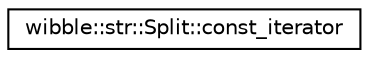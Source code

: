 digraph G
{
  edge [fontname="Helvetica",fontsize="10",labelfontname="Helvetica",labelfontsize="10"];
  node [fontname="Helvetica",fontsize="10",shape=record];
  rankdir="LR";
  Node1 [label="wibble::str::Split::const_iterator",height=0.2,width=0.4,color="black", fillcolor="white", style="filled",URL="$classwibble_1_1str_1_1Split_1_1const__iterator.html"];
}
